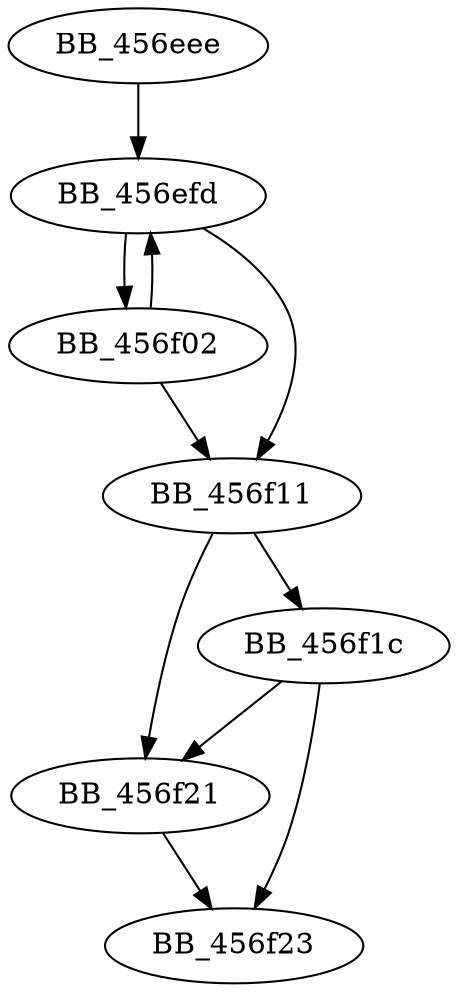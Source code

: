DiGraph sub_456EEE{
BB_456eee->BB_456efd
BB_456efd->BB_456f02
BB_456efd->BB_456f11
BB_456f02->BB_456efd
BB_456f02->BB_456f11
BB_456f11->BB_456f1c
BB_456f11->BB_456f21
BB_456f1c->BB_456f21
BB_456f1c->BB_456f23
BB_456f21->BB_456f23
}
